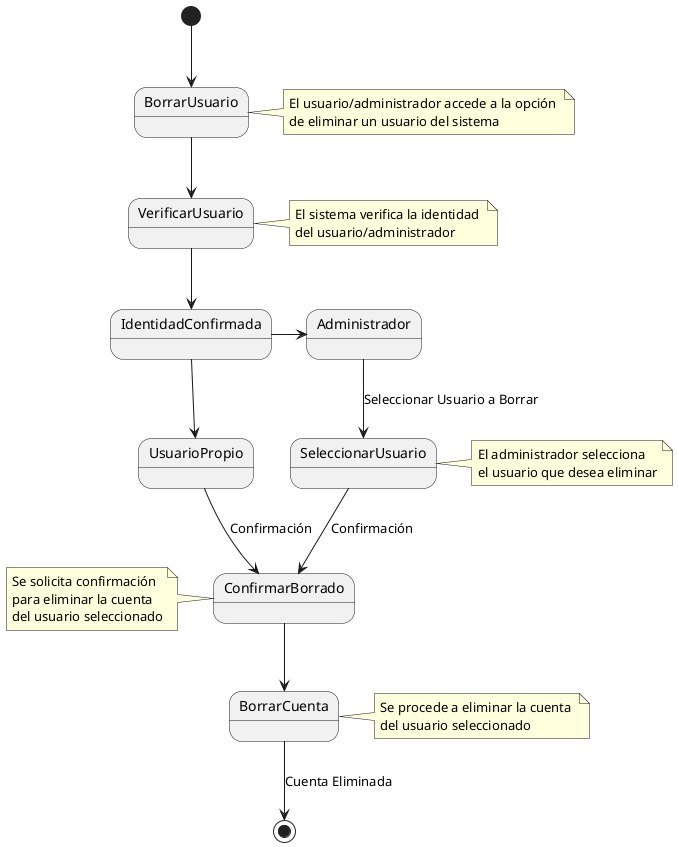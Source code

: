@startuml

[*] --> BorrarUsuario
note right of BorrarUsuario
 El usuario/administrador accede a la opción 
 de eliminar un usuario del sistema
end note

BorrarUsuario --> VerificarUsuario
note right of VerificarUsuario
 El sistema verifica la identidad 
 del usuario/administrador
end note

VerificarUsuario --> IdentidadConfirmada

IdentidadConfirmada --> UsuarioPropio
IdentidadConfirmada -> Administrador

UsuarioPropio --> ConfirmarBorrado : Confirmación


Administrador --> SeleccionarUsuario : Seleccionar Usuario a Borrar
note right of SeleccionarUsuario
 El administrador selecciona 
 el usuario que desea eliminar
end note

SeleccionarUsuario --> ConfirmarBorrado : Confirmación
note left of ConfirmarBorrado
 Se solicita confirmación 
 para eliminar la cuenta 
 del usuario seleccionado
end note

ConfirmarBorrado --> BorrarCuenta
note right of BorrarCuenta
 Se procede a eliminar la cuenta 
 del usuario seleccionado
end note

BorrarCuenta --> [*] : Cuenta Eliminada

@enduml
